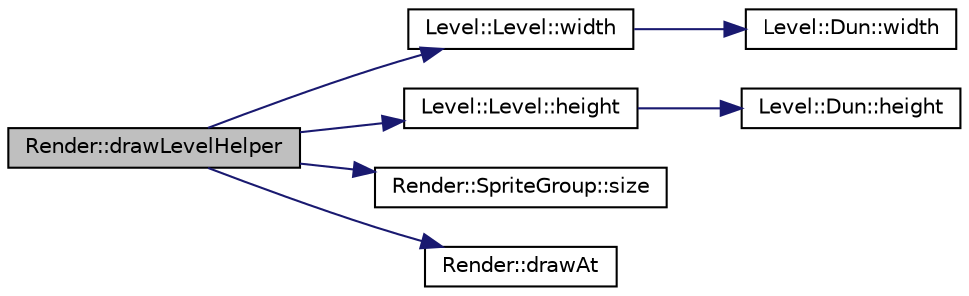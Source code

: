 digraph G
{
  edge [fontname="Helvetica",fontsize="10",labelfontname="Helvetica",labelfontsize="10"];
  node [fontname="Helvetica",fontsize="10",shape=record];
  rankdir="LR";
  Node1 [label="Render::drawLevelHelper",height=0.2,width=0.4,color="black", fillcolor="grey75", style="filled" fontcolor="black"];
  Node1 -> Node2 [color="midnightblue",fontsize="10",style="solid",fontname="Helvetica"];
  Node2 [label="Level::Level::width",height=0.2,width=0.4,color="black", fillcolor="white", style="filled",URL="$class_level_1_1_level.html#a8a9ab47247600f305776f3d62b73a46a"];
  Node2 -> Node3 [color="midnightblue",fontsize="10",style="solid",fontname="Helvetica"];
  Node3 [label="Level::Dun::width",height=0.2,width=0.4,color="black", fillcolor="white", style="filled",URL="$class_level_1_1_dun.html#a484e94f5c0d423b9277ee500583c510d"];
  Node1 -> Node4 [color="midnightblue",fontsize="10",style="solid",fontname="Helvetica"];
  Node4 [label="Level::Level::height",height=0.2,width=0.4,color="black", fillcolor="white", style="filled",URL="$class_level_1_1_level.html#a2192aa396aedd8d135e8e027ed8a826e"];
  Node4 -> Node5 [color="midnightblue",fontsize="10",style="solid",fontname="Helvetica"];
  Node5 [label="Level::Dun::height",height=0.2,width=0.4,color="black", fillcolor="white", style="filled",URL="$class_level_1_1_dun.html#a741579a7d91d77fa99026cc35c77ac59"];
  Node1 -> Node6 [color="midnightblue",fontsize="10",style="solid",fontname="Helvetica"];
  Node6 [label="Render::SpriteGroup::size",height=0.2,width=0.4,color="black", fillcolor="white", style="filled",URL="$class_render_1_1_sprite_group.html#a6509b30910ff7482b45d96f459938aa2"];
  Node1 -> Node7 [color="midnightblue",fontsize="10",style="solid",fontname="Helvetica"];
  Node7 [label="Render::drawAt",height=0.2,width=0.4,color="black", fillcolor="white", style="filled",URL="$namespace_render.html#a725f4e1357ec4979c7ed97f447c7d5a6"];
}
